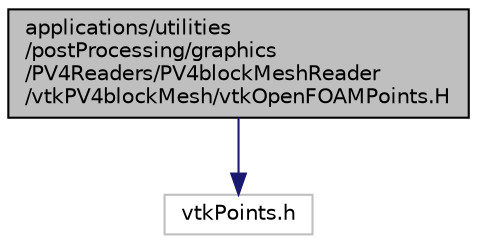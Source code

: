 digraph "applications/utilities/postProcessing/graphics/PV4Readers/PV4blockMeshReader/vtkPV4blockMesh/vtkOpenFOAMPoints.H"
{
  bgcolor="transparent";
  edge [fontname="Helvetica",fontsize="10",labelfontname="Helvetica",labelfontsize="10"];
  node [fontname="Helvetica",fontsize="10",shape=record];
  Node1 [label="applications/utilities\l/postProcessing/graphics\l/PV4Readers/PV4blockMeshReader\l/vtkPV4blockMesh/vtkOpenFOAMPoints.H",height=0.2,width=0.4,color="black", fillcolor="grey75", style="filled", fontcolor="black"];
  Node1 -> Node2 [color="midnightblue",fontsize="10",style="solid",fontname="Helvetica"];
  Node2 [label="vtkPoints.h",height=0.2,width=0.4,color="grey75"];
}

